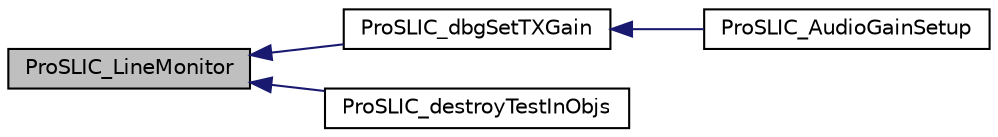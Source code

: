 digraph "ProSLIC_LineMonitor"
{
  edge [fontname="Helvetica",fontsize="10",labelfontname="Helvetica",labelfontsize="10"];
  node [fontname="Helvetica",fontsize="10",shape=record];
  rankdir="LR";
  Node1 [label="ProSLIC_LineMonitor",height=0.2,width=0.4,color="black", fillcolor="grey75", style="filled", fontcolor="black"];
  Node1 -> Node2 [dir="back",color="midnightblue",fontsize="10",style="solid",fontname="Helvetica"];
  Node2 [label="ProSLIC_dbgSetTXGain",height=0.2,width=0.4,color="black", fillcolor="white", style="filled",URL="$group___g_a_i_n___c_o_n_t_r_o_l.html#gacdfa5e4cbf6473148323f6069d61bba6",tooltip="This function calculates the preset values for the TX audio (toward the network) - it does NOT set th..."];
  Node2 -> Node3 [dir="back",color="midnightblue",fontsize="10",style="solid",fontname="Helvetica"];
  Node3 [label="ProSLIC_AudioGainSetup",height=0.2,width=0.4,color="black", fillcolor="white", style="filled",URL="$group___g_a_i_n___c_o_n_t_r_o_l.html#ga8ba1019912f5911350c128ca756b2592",tooltip="Configures and sets the audio gains - for both RX (toward the phone) and the TX (toward the network)..."];
  Node1 -> Node4 [dir="back",color="midnightblue",fontsize="10",style="solid",fontname="Helvetica"];
  Node4 [label="ProSLIC_destroyTestInObjs",height=0.2,width=0.4,color="black", fillcolor="white", style="filled",URL="$group___p_r_o_s_l_i_c___t_s_t_i_n.html#gac00b1a782ee94a2eda9c8a4a36dad3f7",tooltip="Free memory reserved by the given structure. "];
}
